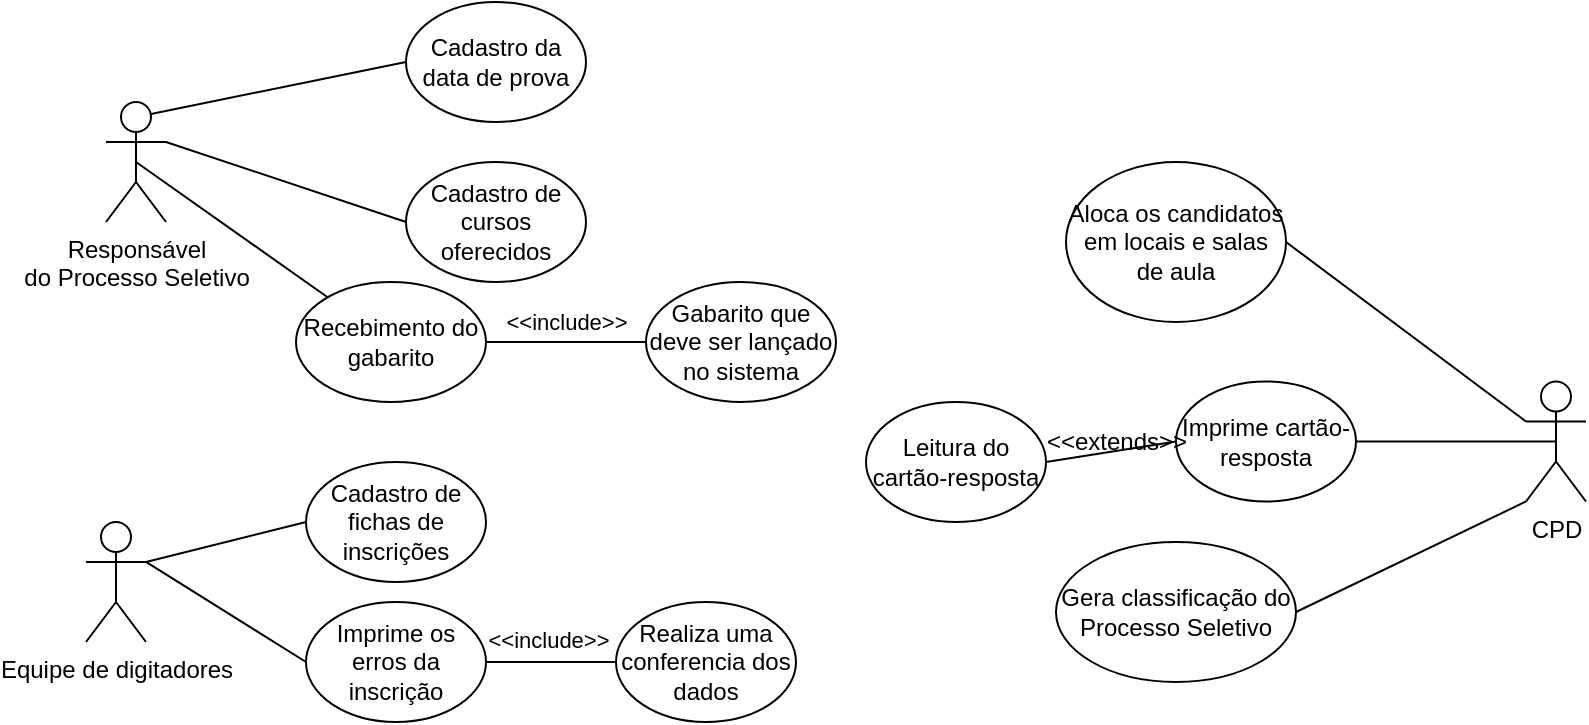 <mxfile version="13.10.6" type="github">
  <diagram id="AmF95eOuUOl-odB8TZgS" name="Base">
    <mxGraphModel dx="1936" dy="1233" grid="1" gridSize="10" guides="1" tooltips="1" connect="1" arrows="1" fold="1" page="1" pageScale="1" pageWidth="1169" pageHeight="827" math="0" shadow="0">
      <root>
        <mxCell id="BsyN5uTjvxiYQo5_l33H-0" />
        <mxCell id="BsyN5uTjvxiYQo5_l33H-1" parent="BsyN5uTjvxiYQo5_l33H-0" />
        <mxCell id="pBJmVVVJRQS4sJVsDnPl-22" style="edgeStyle=none;rounded=0;orthogonalLoop=1;jettySize=auto;html=1;exitX=0.5;exitY=0.5;exitDx=0;exitDy=0;exitPerimeter=0;endArrow=none;endFill=0;" parent="BsyN5uTjvxiYQo5_l33H-1" source="pBJmVVVJRQS4sJVsDnPl-0" target="pBJmVVVJRQS4sJVsDnPl-20" edge="1">
          <mxGeometry relative="1" as="geometry" />
        </mxCell>
        <mxCell id="pBJmVVVJRQS4sJVsDnPl-0" value="&lt;div&gt;Responsável&lt;/div&gt;&lt;div&gt;do Processo Seletivo&lt;br&gt;&lt;/div&gt;" style="shape=umlActor;verticalLabelPosition=bottom;verticalAlign=top;html=1;outlineConnect=0;" parent="BsyN5uTjvxiYQo5_l33H-1" vertex="1">
          <mxGeometry x="50" y="20" width="30" height="60" as="geometry" />
        </mxCell>
        <mxCell id="pBJmVVVJRQS4sJVsDnPl-1" value="Cadastro da data de prova" style="ellipse;whiteSpace=wrap;html=1;" parent="BsyN5uTjvxiYQo5_l33H-1" vertex="1">
          <mxGeometry x="200" y="-30" width="90" height="60" as="geometry" />
        </mxCell>
        <mxCell id="pBJmVVVJRQS4sJVsDnPl-2" value="Cadastro de cursos oferecidos" style="ellipse;whiteSpace=wrap;html=1;" parent="BsyN5uTjvxiYQo5_l33H-1" vertex="1">
          <mxGeometry x="200" y="50" width="90" height="60" as="geometry" />
        </mxCell>
        <mxCell id="pBJmVVVJRQS4sJVsDnPl-3" value="&lt;div&gt;Equipe de digitadores&lt;/div&gt;" style="shape=umlActor;verticalLabelPosition=bottom;verticalAlign=top;html=1;outlineConnect=0;" parent="BsyN5uTjvxiYQo5_l33H-1" vertex="1">
          <mxGeometry x="40" y="230" width="30" height="60" as="geometry" />
        </mxCell>
        <mxCell id="pBJmVVVJRQS4sJVsDnPl-4" value="Cadastro de fichas de inscrições" style="ellipse;whiteSpace=wrap;html=1;" parent="BsyN5uTjvxiYQo5_l33H-1" vertex="1">
          <mxGeometry x="150" y="200" width="90" height="60" as="geometry" />
        </mxCell>
        <mxCell id="pBJmVVVJRQS4sJVsDnPl-6" value="" style="endArrow=none;html=1;exitX=0.75;exitY=0.1;exitDx=0;exitDy=0;exitPerimeter=0;entryX=0;entryY=0.5;entryDx=0;entryDy=0;" parent="BsyN5uTjvxiYQo5_l33H-1" source="pBJmVVVJRQS4sJVsDnPl-0" target="pBJmVVVJRQS4sJVsDnPl-1" edge="1">
          <mxGeometry width="50" height="50" relative="1" as="geometry">
            <mxPoint x="280" y="170" as="sourcePoint" />
            <mxPoint x="330" y="120" as="targetPoint" />
          </mxGeometry>
        </mxCell>
        <mxCell id="pBJmVVVJRQS4sJVsDnPl-7" value="" style="endArrow=none;html=1;exitX=1;exitY=0.333;exitDx=0;exitDy=0;exitPerimeter=0;entryX=0;entryY=0.5;entryDx=0;entryDy=0;" parent="BsyN5uTjvxiYQo5_l33H-1" source="pBJmVVVJRQS4sJVsDnPl-0" target="pBJmVVVJRQS4sJVsDnPl-2" edge="1">
          <mxGeometry width="50" height="50" relative="1" as="geometry">
            <mxPoint x="280" y="170" as="sourcePoint" />
            <mxPoint x="330" y="120" as="targetPoint" />
          </mxGeometry>
        </mxCell>
        <mxCell id="pBJmVVVJRQS4sJVsDnPl-8" value="" style="endArrow=none;html=1;exitX=1;exitY=0.333;exitDx=0;exitDy=0;exitPerimeter=0;entryX=0;entryY=0.5;entryDx=0;entryDy=0;" parent="BsyN5uTjvxiYQo5_l33H-1" source="pBJmVVVJRQS4sJVsDnPl-3" target="pBJmVVVJRQS4sJVsDnPl-4" edge="1">
          <mxGeometry width="50" height="50" relative="1" as="geometry">
            <mxPoint x="280" y="230" as="sourcePoint" />
            <mxPoint x="330" y="180" as="targetPoint" />
          </mxGeometry>
        </mxCell>
        <mxCell id="pBJmVVVJRQS4sJVsDnPl-14" style="rounded=0;orthogonalLoop=1;jettySize=auto;html=1;exitX=1;exitY=0.5;exitDx=0;exitDy=0;entryX=0;entryY=0.5;entryDx=0;entryDy=0;endArrow=none;endFill=0;" parent="BsyN5uTjvxiYQo5_l33H-1" source="pBJmVVVJRQS4sJVsDnPl-9" target="pBJmVVVJRQS4sJVsDnPl-13" edge="1">
          <mxGeometry relative="1" as="geometry" />
        </mxCell>
        <mxCell id="pBJmVVVJRQS4sJVsDnPl-9" value="Imprime os erros da inscrição" style="ellipse;whiteSpace=wrap;html=1;" parent="BsyN5uTjvxiYQo5_l33H-1" vertex="1">
          <mxGeometry x="150" y="270" width="90" height="60" as="geometry" />
        </mxCell>
        <mxCell id="pBJmVVVJRQS4sJVsDnPl-11" value="" style="endArrow=none;html=1;exitX=1;exitY=0.333;exitDx=0;exitDy=0;exitPerimeter=0;entryX=0;entryY=0.5;entryDx=0;entryDy=0;" parent="BsyN5uTjvxiYQo5_l33H-1" source="pBJmVVVJRQS4sJVsDnPl-3" target="pBJmVVVJRQS4sJVsDnPl-9" edge="1">
          <mxGeometry width="50" height="50" relative="1" as="geometry">
            <mxPoint x="280" y="230" as="sourcePoint" />
            <mxPoint x="330" y="180" as="targetPoint" />
          </mxGeometry>
        </mxCell>
        <mxCell id="pBJmVVVJRQS4sJVsDnPl-24" style="edgeStyle=none;rounded=0;orthogonalLoop=1;jettySize=auto;html=1;exitX=0;exitY=1;exitDx=0;exitDy=0;exitPerimeter=0;entryX=1;entryY=0.5;entryDx=0;entryDy=0;endArrow=none;endFill=0;" parent="BsyN5uTjvxiYQo5_l33H-1" source="pBJmVVVJRQS4sJVsDnPl-12" target="pBJmVVVJRQS4sJVsDnPl-23" edge="1">
          <mxGeometry relative="1" as="geometry">
            <mxPoint x="632.426" y="290.001" as="targetPoint" />
          </mxGeometry>
        </mxCell>
        <mxCell id="pBJmVVVJRQS4sJVsDnPl-12" value="&lt;div&gt;CPD&lt;/div&gt;" style="shape=umlActor;verticalLabelPosition=bottom;verticalAlign=top;html=1;outlineConnect=0;" parent="BsyN5uTjvxiYQo5_l33H-1" vertex="1">
          <mxGeometry x="760" y="159.75" width="30" height="60" as="geometry" />
        </mxCell>
        <mxCell id="pBJmVVVJRQS4sJVsDnPl-13" value="Realiza uma conferencia dos dados" style="ellipse;whiteSpace=wrap;html=1;" parent="BsyN5uTjvxiYQo5_l33H-1" vertex="1">
          <mxGeometry x="305" y="270" width="90" height="60" as="geometry" />
        </mxCell>
        <mxCell id="Jlk9EAa8DoOELK4E6xyT-0" style="edgeStyle=none;rounded=0;orthogonalLoop=1;jettySize=auto;html=1;exitX=0;exitY=0.5;exitDx=0;exitDy=0;entryX=1;entryY=0.5;entryDx=0;entryDy=0;endArrow=none;endFill=0;" edge="1" parent="BsyN5uTjvxiYQo5_l33H-1" source="pBJmVVVJRQS4sJVsDnPl-16" target="pBJmVVVJRQS4sJVsDnPl-29">
          <mxGeometry relative="1" as="geometry" />
        </mxCell>
        <mxCell id="pBJmVVVJRQS4sJVsDnPl-16" value="Imprime cartão-resposta" style="ellipse;whiteSpace=wrap;html=1;" parent="BsyN5uTjvxiYQo5_l33H-1" vertex="1">
          <mxGeometry x="585" y="159.75" width="90" height="60" as="geometry" />
        </mxCell>
        <mxCell id="pBJmVVVJRQS4sJVsDnPl-17" value="Aloca os candidatos em locais e salas de aula" style="ellipse;whiteSpace=wrap;html=1;" parent="BsyN5uTjvxiYQo5_l33H-1" vertex="1">
          <mxGeometry x="530" y="50" width="110" height="80" as="geometry" />
        </mxCell>
        <mxCell id="pBJmVVVJRQS4sJVsDnPl-18" value="" style="endArrow=none;html=1;entryX=1;entryY=0.5;entryDx=0;entryDy=0;exitX=0;exitY=0.333;exitDx=0;exitDy=0;exitPerimeter=0;" parent="BsyN5uTjvxiYQo5_l33H-1" source="pBJmVVVJRQS4sJVsDnPl-12" target="pBJmVVVJRQS4sJVsDnPl-17" edge="1">
          <mxGeometry width="50" height="50" relative="1" as="geometry">
            <mxPoint x="470" y="239.75" as="sourcePoint" />
            <mxPoint x="640" y="129.75" as="targetPoint" />
          </mxGeometry>
        </mxCell>
        <mxCell id="pBJmVVVJRQS4sJVsDnPl-19" value="" style="endArrow=none;html=1;exitX=1;exitY=0.5;exitDx=0;exitDy=0;entryX=0.5;entryY=0.5;entryDx=0;entryDy=0;entryPerimeter=0;" parent="BsyN5uTjvxiYQo5_l33H-1" source="pBJmVVVJRQS4sJVsDnPl-16" target="pBJmVVVJRQS4sJVsDnPl-12" edge="1">
          <mxGeometry width="50" height="50" relative="1" as="geometry">
            <mxPoint x="630" y="219.75" as="sourcePoint" />
            <mxPoint x="520" y="189.75" as="targetPoint" />
          </mxGeometry>
        </mxCell>
        <mxCell id="pBJmVVVJRQS4sJVsDnPl-26" style="edgeStyle=none;rounded=0;orthogonalLoop=1;jettySize=auto;html=1;exitX=1;exitY=0.5;exitDx=0;exitDy=0;entryX=0;entryY=0.5;entryDx=0;entryDy=0;endArrow=none;endFill=0;" parent="BsyN5uTjvxiYQo5_l33H-1" source="pBJmVVVJRQS4sJVsDnPl-20" target="pBJmVVVJRQS4sJVsDnPl-25" edge="1">
          <mxGeometry relative="1" as="geometry" />
        </mxCell>
        <mxCell id="pBJmVVVJRQS4sJVsDnPl-27" value="&amp;lt;&amp;lt;include&amp;gt;&amp;gt;" style="edgeLabel;html=1;align=center;verticalAlign=middle;resizable=0;points=[];" parent="pBJmVVVJRQS4sJVsDnPl-26" vertex="1" connectable="0">
          <mxGeometry x="-0.25" y="-1" relative="1" as="geometry">
            <mxPoint x="10" y="-11" as="offset" />
          </mxGeometry>
        </mxCell>
        <mxCell id="pBJmVVVJRQS4sJVsDnPl-20" value="Recebimento do gabarito" style="ellipse;whiteSpace=wrap;html=1;" parent="BsyN5uTjvxiYQo5_l33H-1" vertex="1">
          <mxGeometry x="145" y="110" width="95" height="60" as="geometry" />
        </mxCell>
        <mxCell id="pBJmVVVJRQS4sJVsDnPl-23" value="&lt;div&gt;Gera classificação do Processo Seletivo&lt;/div&gt;" style="ellipse;whiteSpace=wrap;html=1;" parent="BsyN5uTjvxiYQo5_l33H-1" vertex="1">
          <mxGeometry x="525" y="240" width="120" height="70" as="geometry" />
        </mxCell>
        <mxCell id="pBJmVVVJRQS4sJVsDnPl-25" value="Gabarito que deve ser lançado no sistema" style="ellipse;whiteSpace=wrap;html=1;" parent="BsyN5uTjvxiYQo5_l33H-1" vertex="1">
          <mxGeometry x="320" y="110" width="95" height="60" as="geometry" />
        </mxCell>
        <mxCell id="pBJmVVVJRQS4sJVsDnPl-28" value="&amp;lt;&amp;lt;include&amp;gt;&amp;gt;" style="edgeLabel;html=1;align=center;verticalAlign=middle;resizable=0;points=[];" parent="BsyN5uTjvxiYQo5_l33H-1" vertex="1" connectable="0">
          <mxGeometry x="270" y="150" as="geometry">
            <mxPoint x="1" y="139" as="offset" />
          </mxGeometry>
        </mxCell>
        <mxCell id="pBJmVVVJRQS4sJVsDnPl-29" value="&lt;div&gt;Leitura do cartão-resposta&lt;/div&gt;" style="ellipse;whiteSpace=wrap;html=1;" parent="BsyN5uTjvxiYQo5_l33H-1" vertex="1">
          <mxGeometry x="430" y="170" width="90" height="60" as="geometry" />
        </mxCell>
        <mxCell id="Jlk9EAa8DoOELK4E6xyT-1" value="&amp;lt;&amp;lt;extends&amp;gt;&amp;gt;" style="text;html=1;align=center;verticalAlign=middle;resizable=0;points=[];autosize=1;" vertex="1" parent="BsyN5uTjvxiYQo5_l33H-1">
          <mxGeometry x="510" y="179.75" width="90" height="20" as="geometry" />
        </mxCell>
      </root>
    </mxGraphModel>
  </diagram>
</mxfile>
